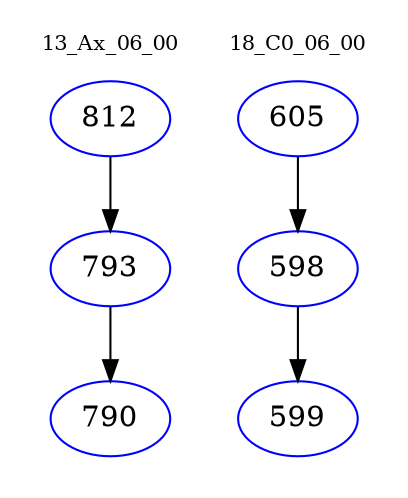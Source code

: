 digraph{
subgraph cluster_0 {
color = white
label = "13_Ax_06_00";
fontsize=10;
T0_812 [label="812", color="blue"]
T0_812 -> T0_793 [color="black"]
T0_793 [label="793", color="blue"]
T0_793 -> T0_790 [color="black"]
T0_790 [label="790", color="blue"]
}
subgraph cluster_1 {
color = white
label = "18_C0_06_00";
fontsize=10;
T1_605 [label="605", color="blue"]
T1_605 -> T1_598 [color="black"]
T1_598 [label="598", color="blue"]
T1_598 -> T1_599 [color="black"]
T1_599 [label="599", color="blue"]
}
}

